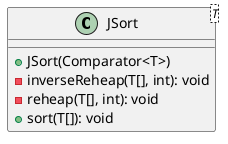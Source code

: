 @startuml

    class JSort<T> {
        +JSort(Comparator<T>)
        -inverseReheap(T[], int): void
        -reheap(T[], int): void
        +sort(T[]): void
    }

@enduml
